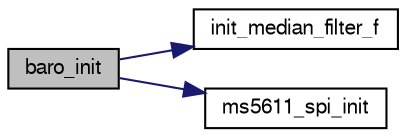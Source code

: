 digraph "baro_init"
{
  edge [fontname="FreeSans",fontsize="10",labelfontname="FreeSans",labelfontsize="10"];
  node [fontname="FreeSans",fontsize="10",shape=record];
  rankdir="LR";
  Node1 [label="baro_init",height=0.2,width=0.4,color="black", fillcolor="grey75", style="filled", fontcolor="black"];
  Node1 -> Node2 [color="midnightblue",fontsize="10",style="solid",fontname="FreeSans"];
  Node2 [label="init_median_filter_f",height=0.2,width=0.4,color="black", fillcolor="white", style="filled",URL="$median__filter_8h.html#a96f8e995febe47e892b65f0e6ea0bf3c"];
  Node1 -> Node3 [color="midnightblue",fontsize="10",style="solid",fontname="FreeSans"];
  Node3 [label="ms5611_spi_init",height=0.2,width=0.4,color="black", fillcolor="white", style="filled",URL="$ms5611__spi_8c.html#ac102daf0219645404f2d06f2d2e49f2d"];
}
